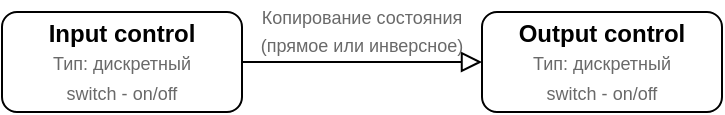 <mxfile version="24.8.3" pages="2">
  <diagram id="C5RBs43oDa-KdzZeNtuy" name="Page-1">
    <mxGraphModel dx="860" dy="737" grid="0" gridSize="10" guides="1" tooltips="1" connect="1" arrows="1" fold="1" page="1" pageScale="1" pageWidth="827" pageHeight="1169" math="0" shadow="0">
      <root>
        <mxCell id="WIyWlLk6GJQsqaUBKTNV-0" />
        <mxCell id="WIyWlLk6GJQsqaUBKTNV-1" parent="WIyWlLk6GJQsqaUBKTNV-0" />
        <mxCell id="WIyWlLk6GJQsqaUBKTNV-2" value="" style="rounded=0;html=1;jettySize=auto;orthogonalLoop=1;fontSize=11;endArrow=block;endFill=0;endSize=8;strokeWidth=1;shadow=0;labelBackgroundColor=none;edgeStyle=orthogonalEdgeStyle;entryX=0;entryY=0.5;entryDx=0;entryDy=0;" parent="WIyWlLk6GJQsqaUBKTNV-1" source="WIyWlLk6GJQsqaUBKTNV-3" target="WIyWlLk6GJQsqaUBKTNV-7" edge="1">
          <mxGeometry relative="1" as="geometry">
            <mxPoint x="220.0" y="170.0" as="targetPoint" />
          </mxGeometry>
        </mxCell>
        <mxCell id="WIyWlLk6GJQsqaUBKTNV-3" value="&lt;b&gt;Input control&lt;/b&gt;&lt;br&gt;&lt;font color=&quot;#696969&quot; style=&quot;font-size: 9px;&quot;&gt;Тип: дискретный&lt;/font&gt;&lt;div&gt;&lt;font color=&quot;#696969&quot; style=&quot;font-size: 9px;&quot;&gt;switch -&amp;nbsp;&lt;/font&gt;&lt;span style=&quot;font-size: 9px; color: rgb(105, 105, 105); background-color: initial;&quot;&gt;on/off&lt;/span&gt;&lt;/div&gt;" style="rounded=1;whiteSpace=wrap;html=1;fontSize=12;glass=0;strokeWidth=1;shadow=0;" parent="WIyWlLk6GJQsqaUBKTNV-1" vertex="1">
          <mxGeometry x="40" y="30" width="120" height="50" as="geometry" />
        </mxCell>
        <mxCell id="WIyWlLk6GJQsqaUBKTNV-7" value="&lt;b&gt;Output control&lt;/b&gt;&lt;br&gt;&lt;font style=&quot;font-size: 9px;&quot; color=&quot;#696969&quot;&gt;Тип: дискретный&lt;/font&gt;&lt;div&gt;&lt;font style=&quot;font-size: 9px;&quot; color=&quot;#696969&quot;&gt;switch -&amp;nbsp;&lt;/font&gt;&lt;span style=&quot;font-size: 9px; color: rgb(105, 105, 105); background-color: initial;&quot;&gt;on/off&lt;/span&gt;&lt;/div&gt;" style="rounded=1;whiteSpace=wrap;html=1;fontSize=12;glass=0;strokeWidth=1;shadow=0;" parent="WIyWlLk6GJQsqaUBKTNV-1" vertex="1">
          <mxGeometry x="280" y="30" width="120" height="50" as="geometry" />
        </mxCell>
        <mxCell id="roviZtE7cKlpuhtUujg0-0" value="&lt;div style=&quot;font-size: 11px; text-wrap: nowrap;&quot;&gt;&lt;font style=&quot;font-size: 9px;&quot; color=&quot;#696969&quot;&gt;Копирование&amp;nbsp;&lt;/font&gt;&lt;span style=&quot;font-size: 9px; color: rgb(105, 105, 105);&quot;&gt;состояния&lt;/span&gt;&lt;/div&gt;&lt;div style=&quot;font-size: 11px; text-wrap: nowrap;&quot;&gt;&lt;span style=&quot;font-size: 9px; color: rgb(105, 105, 105);&quot;&gt;(прямое или инверсное)&lt;/span&gt;&lt;/div&gt;" style="text;html=1;align=center;verticalAlign=middle;whiteSpace=wrap;rounded=0;" parent="WIyWlLk6GJQsqaUBKTNV-1" vertex="1">
          <mxGeometry x="165" y="24" width="110" height="30" as="geometry" />
        </mxCell>
      </root>
    </mxGraphModel>
  </diagram>
  <diagram id="ChcpdT79Q8DjkFeZ7sNw" name="Страница — 2">
    <mxGraphModel dx="398" dy="205" grid="1" gridSize="10" guides="1" tooltips="1" connect="1" arrows="1" fold="1" page="1" pageScale="1" pageWidth="827" pageHeight="1169" math="0" shadow="0">
      <root>
        <mxCell id="0" />
        <mxCell id="1" parent="0" />
        <mxCell id="NqQAuKqOYX-SjGZeo0sO-2" value="" style="rounded=1;whiteSpace=wrap;html=1;fontSize=12;glass=0;strokeWidth=1;shadow=0;" parent="1" vertex="1">
          <mxGeometry x="140" y="184.75" width="40" height="10" as="geometry" />
        </mxCell>
        <mxCell id="NqQAuKqOYX-SjGZeo0sO-5" value="&lt;div style=&quot;&quot;&gt;&lt;font color=&quot;#67affc&quot;&gt;&lt;b&gt;Tacked event&lt;/b&gt;&lt;/font&gt;&lt;br&gt;&lt;span style=&quot;font-size: 12px; text-wrap: wrap;&quot;&gt;Input controls&lt;/span&gt;&lt;br&gt;&lt;/div&gt;" style="text;html=1;align=center;verticalAlign=middle;whiteSpace=wrap;rounded=0;" parent="1" vertex="1">
          <mxGeometry x="110" y="150" width="80" height="28" as="geometry" />
        </mxCell>
        <mxCell id="NqQAuKqOYX-SjGZeo0sO-6" value="" style="shape=curlyBracket;whiteSpace=wrap;html=1;rounded=1;flipH=1;labelPosition=right;verticalLabelPosition=middle;align=left;verticalAlign=middle;" parent="1" vertex="1">
          <mxGeometry x="180" y="180" width="20" height="35" as="geometry" />
        </mxCell>
        <mxCell id="NqQAuKqOYX-SjGZeo0sO-9" value="" style="shape=curlyBracket;whiteSpace=wrap;html=1;rounded=1;flipH=0;labelPosition=right;verticalLabelPosition=middle;align=left;verticalAlign=middle;" parent="1" vertex="1">
          <mxGeometry x="275" y="180" width="20" height="35" as="geometry" />
        </mxCell>
        <mxCell id="NqQAuKqOYX-SjGZeo0sO-10" value="&lt;div style=&quot;text-wrap: nowrap;&quot;&gt;&lt;span style=&quot;text-wrap: wrap;&quot;&gt;&lt;font style=&quot;&quot; color=&quot;#67affc&quot;&gt;&lt;b&gt;Change action&lt;/b&gt;&lt;/font&gt;&lt;/span&gt;&lt;span style=&quot;text-wrap: wrap;&quot;&gt;&lt;br&gt;&lt;/span&gt;&lt;/div&gt;&lt;div style=&quot;text-wrap: nowrap;&quot;&gt;&lt;span style=&quot;text-wrap: wrap;&quot;&gt;Output control&lt;/span&gt;&lt;/div&gt;" style="text;html=1;align=center;verticalAlign=middle;whiteSpace=wrap;rounded=0;" parent="1" vertex="1">
          <mxGeometry x="285" y="150" width="94" height="30" as="geometry" />
        </mxCell>
        <mxCell id="NqQAuKqOYX-SjGZeo0sO-17" value="&lt;div style=&quot;text-wrap: nowrap;&quot;&gt;&lt;div style=&quot;text-wrap: wrap;&quot;&gt;&lt;span style=&quot;background-color: initial;&quot;&gt;&lt;font color=&quot;#6666ff&quot; style=&quot;font-size: 7px;&quot;&gt;dev1/ctrl1&lt;/font&gt;&lt;/span&gt;&lt;/div&gt;&lt;/div&gt;" style="text;html=1;align=center;verticalAlign=middle;whiteSpace=wrap;rounded=0;" parent="1" vertex="1">
          <mxGeometry x="145" y="183.25" width="30" height="9" as="geometry" />
        </mxCell>
        <mxCell id="NqQAuKqOYX-SjGZeo0sO-24" value="&lt;div style=&quot;text-wrap: nowrap;&quot;&gt;&lt;b style=&quot;text-wrap: wrap;&quot;&gt;&lt;font color=&quot;#67affc&quot; style=&quot;font-size: 17px;&quot;&gt;If&lt;/font&gt;&lt;br&gt;&lt;/b&gt;&lt;/div&gt;" style="text;html=1;align=center;verticalAlign=middle;whiteSpace=wrap;rounded=0;" parent="1" vertex="1">
          <mxGeometry x="90" y="188" width="20" height="18.5" as="geometry" />
        </mxCell>
        <mxCell id="NqQAuKqOYX-SjGZeo0sO-25" value="&lt;div style=&quot;text-wrap: nowrap;&quot;&gt;&lt;div&gt;&lt;b&gt;&lt;font color=&quot;#67affc&quot; style=&quot;font-size: 17px;&quot;&gt;Then&lt;/font&gt;&lt;/b&gt;&lt;/div&gt;&lt;div&gt;&lt;b&gt;&lt;font color=&quot;#67affc&quot; size=&quot;3&quot;&gt;Run&lt;/font&gt;&lt;/b&gt;&lt;/div&gt;&lt;/div&gt;" style="text;html=1;align=center;verticalAlign=middle;whiteSpace=wrap;rounded=0;" parent="1" vertex="1">
          <mxGeometry x="222" y="174.75" width="30" height="43" as="geometry" />
        </mxCell>
        <mxCell id="4DNFKGJz6SCZkml9PxqR-1" value="&lt;div style=&quot;forced-color-adjust: none; color: rgb(0, 0, 0); font-family: Helvetica; font-style: normal; font-variant-ligatures: normal; font-variant-caps: normal; font-weight: 400; letter-spacing: normal; orphans: 2; text-align: center; text-indent: 0px; text-transform: none; widows: 2; word-spacing: 0px; -webkit-text-stroke-width: 0px; white-space: normal; background-color: rgb(251, 251, 251); text-decoration-thickness: initial; text-decoration-style: initial; text-decoration-color: initial; font-size: 12px;&quot;&gt;&lt;font color=&quot;#696969&quot; style=&quot;forced-color-adjust: none; font-size: 9px;&quot;&gt;switch&lt;/font&gt;&lt;/div&gt;" style="text;whiteSpace=wrap;html=1;" vertex="1" parent="1">
          <mxGeometry x="110" y="174.75" width="30" height="20" as="geometry" />
        </mxCell>
        <mxCell id="4DNFKGJz6SCZkml9PxqR-2" value="" style="rounded=1;whiteSpace=wrap;html=1;fontSize=12;glass=0;strokeWidth=1;shadow=0;" vertex="1" parent="1">
          <mxGeometry x="140" y="201.75" width="40" height="10" as="geometry" />
        </mxCell>
        <mxCell id="4DNFKGJz6SCZkml9PxqR-3" value="&lt;div style=&quot;text-wrap: nowrap;&quot;&gt;&lt;div style=&quot;text-wrap: wrap;&quot;&gt;&lt;span style=&quot;background-color: initial;&quot;&gt;&lt;font color=&quot;#6666ff&quot; style=&quot;font-size: 7px;&quot;&gt;dev2/ctrl2&lt;/font&gt;&lt;/span&gt;&lt;/div&gt;&lt;/div&gt;" style="text;html=1;align=center;verticalAlign=middle;whiteSpace=wrap;rounded=0;" vertex="1" parent="1">
          <mxGeometry x="145" y="200.25" width="30" height="9" as="geometry" />
        </mxCell>
        <mxCell id="4DNFKGJz6SCZkml9PxqR-4" value="&lt;div style=&quot;forced-color-adjust: none; color: rgb(0, 0, 0); font-family: Helvetica; font-style: normal; font-variant-ligatures: normal; font-variant-caps: normal; font-weight: 400; letter-spacing: normal; orphans: 2; text-align: center; text-indent: 0px; text-transform: none; widows: 2; word-spacing: 0px; -webkit-text-stroke-width: 0px; white-space: normal; background-color: rgb(251, 251, 251); text-decoration-thickness: initial; text-decoration-style: initial; text-decoration-color: initial; font-size: 12px;&quot;&gt;&lt;font color=&quot;#696969&quot; style=&quot;forced-color-adjust: none; font-size: 9px;&quot;&gt;value&lt;/font&gt;&lt;/div&gt;" style="text;whiteSpace=wrap;html=1;" vertex="1" parent="1">
          <mxGeometry x="110" y="191.75" width="30" height="20" as="geometry" />
        </mxCell>
        <mxCell id="4DNFKGJz6SCZkml9PxqR-8" value="" style="rounded=1;whiteSpace=wrap;html=1;fontSize=12;glass=0;strokeWidth=1;shadow=0;" vertex="1" parent="1">
          <mxGeometry x="295" y="184.75" width="40" height="10" as="geometry" />
        </mxCell>
        <mxCell id="4DNFKGJz6SCZkml9PxqR-9" value="&lt;div style=&quot;text-wrap: nowrap;&quot;&gt;&lt;div style=&quot;text-wrap: wrap;&quot;&gt;&lt;span style=&quot;background-color: initial;&quot;&gt;&lt;font color=&quot;#6666ff&quot; style=&quot;font-size: 7px;&quot;&gt;dev3/ctrl3&lt;/font&gt;&lt;/span&gt;&lt;/div&gt;&lt;/div&gt;" style="text;html=1;align=center;verticalAlign=middle;whiteSpace=wrap;rounded=0;" vertex="1" parent="1">
          <mxGeometry x="300" y="183.25" width="30" height="9" as="geometry" />
        </mxCell>
        <mxCell id="4DNFKGJz6SCZkml9PxqR-10" value="" style="rounded=1;whiteSpace=wrap;html=1;fontSize=12;glass=0;strokeWidth=1;shadow=0;" vertex="1" parent="1">
          <mxGeometry x="295" y="201.75" width="40" height="10" as="geometry" />
        </mxCell>
        <mxCell id="4DNFKGJz6SCZkml9PxqR-11" value="&lt;div style=&quot;text-wrap: nowrap;&quot;&gt;&lt;div style=&quot;text-wrap: wrap;&quot;&gt;&lt;span style=&quot;background-color: initial;&quot;&gt;&lt;font color=&quot;#6666ff&quot; style=&quot;font-size: 7px;&quot;&gt;dev4/ctrl4&lt;/font&gt;&lt;/span&gt;&lt;/div&gt;&lt;/div&gt;" style="text;html=1;align=center;verticalAlign=middle;whiteSpace=wrap;rounded=0;" vertex="1" parent="1">
          <mxGeometry x="300" y="200.25" width="30" height="9" as="geometry" />
        </mxCell>
        <mxCell id="4DNFKGJz6SCZkml9PxqR-12" value="&lt;div style=&quot;forced-color-adjust: none; color: rgb(0, 0, 0); font-family: Helvetica; font-style: normal; font-variant-ligatures: normal; font-variant-caps: normal; font-weight: 400; letter-spacing: normal; orphans: 2; text-align: center; text-indent: 0px; text-transform: none; widows: 2; word-spacing: 0px; -webkit-text-stroke-width: 0px; white-space: normal; background-color: rgb(251, 251, 251); text-decoration-thickness: initial; text-decoration-style: initial; text-decoration-color: initial; font-size: 12px;&quot;&gt;&lt;font color=&quot;#696969&quot; style=&quot;forced-color-adjust: none; font-size: 9px;&quot;&gt;switch&lt;/font&gt;&lt;/div&gt;" style="text;whiteSpace=wrap;html=1;" vertex="1" parent="1">
          <mxGeometry x="335" y="192.25" width="30" height="20" as="geometry" />
        </mxCell>
        <mxCell id="4DNFKGJz6SCZkml9PxqR-13" value="&lt;div style=&quot;forced-color-adjust: none; color: rgb(0, 0, 0); font-family: Helvetica; font-style: normal; font-variant-ligatures: normal; font-variant-caps: normal; font-weight: 400; letter-spacing: normal; orphans: 2; text-align: center; text-indent: 0px; text-transform: none; widows: 2; word-spacing: 0px; -webkit-text-stroke-width: 0px; white-space: normal; background-color: rgb(251, 251, 251); text-decoration-thickness: initial; text-decoration-style: initial; text-decoration-color: initial; font-size: 12px;&quot;&gt;&lt;font color=&quot;#696969&quot; style=&quot;forced-color-adjust: none; font-size: 9px;&quot;&gt;value&lt;/font&gt;&lt;/div&gt;" style="text;whiteSpace=wrap;html=1;" vertex="1" parent="1">
          <mxGeometry x="335" y="174.75" width="30" height="20" as="geometry" />
        </mxCell>
        <mxCell id="4DNFKGJz6SCZkml9PxqR-17" value="" style="endArrow=classic;html=1;rounded=0;strokeColor=#67AFFC;" edge="1" parent="1">
          <mxGeometry width="50" height="50" relative="1" as="geometry">
            <mxPoint x="202" y="197.36" as="sourcePoint" />
            <mxPoint x="272" y="197" as="targetPoint" />
          </mxGeometry>
        </mxCell>
      </root>
    </mxGraphModel>
  </diagram>
</mxfile>
